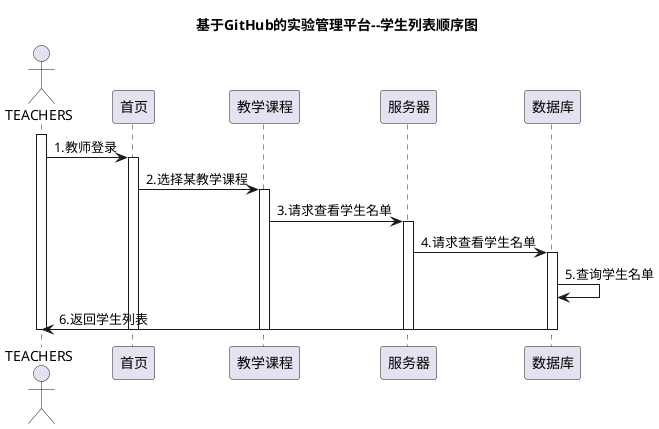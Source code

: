 @startuml
title 基于GitHub的实验管理平台--学生列表顺序图
actor TEACHERS
activate TEACHERS
TEACHERS -> 首页: 1.教师登录
activate 首页
首页->教学课程:2.选择某教学课程
activate 教学课程
教学课程 -> 服务器:3.请求查看学生名单
activate 服务器
服务器-> 数据库:4.请求查看学生名单
activate 数据库
数据库-> 数据库:5.查询学生名单
数据库->TEACHERS:6.返回学生列表
deactivate 数据库
deactivate 服务器
deactivate 首页
deactivate 教学课程
deactivate TEACHERS
@enduml